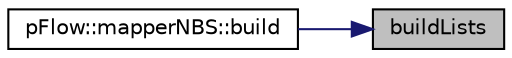 digraph "buildLists"
{
 // LATEX_PDF_SIZE
  edge [fontname="Helvetica",fontsize="10",labelfontname="Helvetica",labelfontsize="10"];
  node [fontname="Helvetica",fontsize="10",shape=record];
  rankdir="RL";
  Node1 [label="buildLists",height=0.2,width=0.4,color="black", fillcolor="grey75", style="filled", fontcolor="black",tooltip=" "];
  Node1 -> Node2 [dir="back",color="midnightblue",fontsize="10",style="solid",fontname="Helvetica"];
  Node2 [label="pFlow::mapperNBS::build",height=0.2,width=0.4,color="black", fillcolor="white", style="filled",URL="$classpFlow_1_1mapperNBS.html#aa211b81029e158653fac6e77af83e3ac",tooltip=" "];
}
